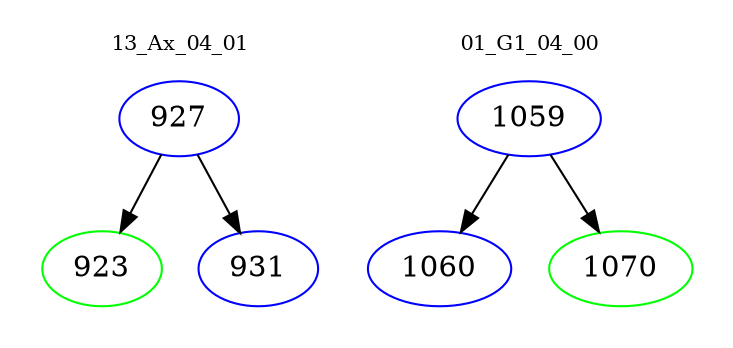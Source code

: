 digraph{
subgraph cluster_0 {
color = white
label = "13_Ax_04_01";
fontsize=10;
T0_927 [label="927", color="blue"]
T0_927 -> T0_923 [color="black"]
T0_923 [label="923", color="green"]
T0_927 -> T0_931 [color="black"]
T0_931 [label="931", color="blue"]
}
subgraph cluster_1 {
color = white
label = "01_G1_04_00";
fontsize=10;
T1_1059 [label="1059", color="blue"]
T1_1059 -> T1_1060 [color="black"]
T1_1060 [label="1060", color="blue"]
T1_1059 -> T1_1070 [color="black"]
T1_1070 [label="1070", color="green"]
}
}
